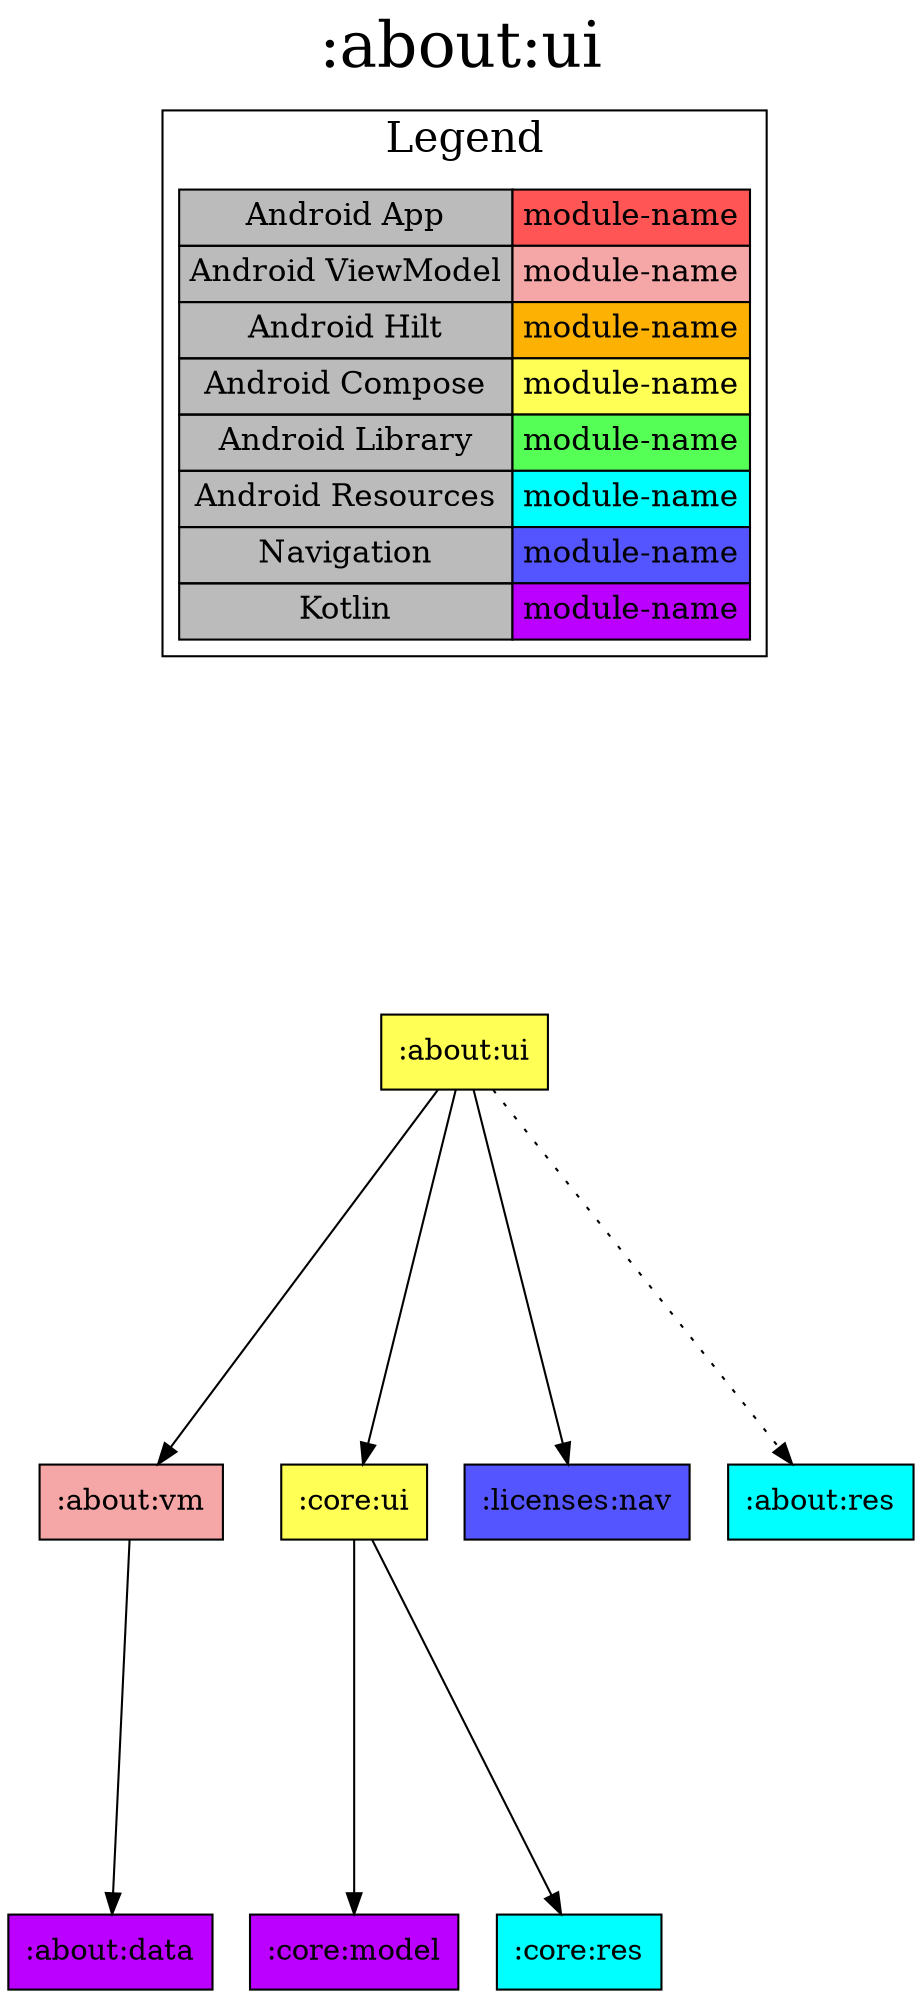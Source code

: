 digraph {
edge ["dir"="forward"]
graph ["dpi"="100","label"=":about:ui","labelloc"="t","fontsize"="30","ranksep"="2.5","rankdir"="TB"]
node ["style"="filled"]
":about:ui" ["fillcolor"="#FFFF55","shape"="box"]
":about:vm" ["fillcolor"="#F5A6A6","shape"="box"]
":about:data" ["fillcolor"="#BB00FF","shape"="box"]
":core:ui" ["fillcolor"="#FFFF55","shape"="box"]
":core:model" ["fillcolor"="#BB00FF","shape"="box"]
":core:res" ["fillcolor"="#00FFFF","shape"="box"]
":licenses:nav" ["fillcolor"="#5555FF","shape"="box"]
":about:res" ["fillcolor"="#00FFFF","shape"="box"]
{
edge ["dir"="none"]
graph ["rank"="same"]
}
":about:ui" -> ":about:vm"
":about:ui" -> ":core:ui"
":about:ui" -> ":licenses:nav"
":about:ui" -> ":about:res" ["style"="dotted"]
":about:vm" -> ":about:data"
":core:ui" -> ":core:model"
":core:ui" -> ":core:res"
subgraph "cluster_legend" {
edge ["dir"="none"]
graph ["label"="Legend","fontsize"="20"]
"Legend" ["style"="filled","fillcolor"="#bbbbbb","shape"="none","margin"="0","fontsize"="15","label"=<
<TABLE BORDER="0" CELLBORDER="1" CELLSPACING="0" CELLPADDING="4">
<TR><TD>Android App</TD><TD BGCOLOR="#FF5555">module-name</TD></TR>
<TR><TD>Android ViewModel</TD><TD BGCOLOR="#F5A6A6">module-name</TD></TR>
<TR><TD>Android Hilt</TD><TD BGCOLOR="#FCB103">module-name</TD></TR>
<TR><TD>Android Compose</TD><TD BGCOLOR="#FFFF55">module-name</TD></TR>
<TR><TD>Android Library</TD><TD BGCOLOR="#55FF55">module-name</TD></TR>
<TR><TD>Android Resources</TD><TD BGCOLOR="#00FFFF">module-name</TD></TR>
<TR><TD>Navigation</TD><TD BGCOLOR="#5555FF">module-name</TD></TR>
<TR><TD>Kotlin</TD><TD BGCOLOR="#BB00FF">module-name</TD></TR>
</TABLE>
>]
} -> ":about:ui" ["style"="invis"]
}